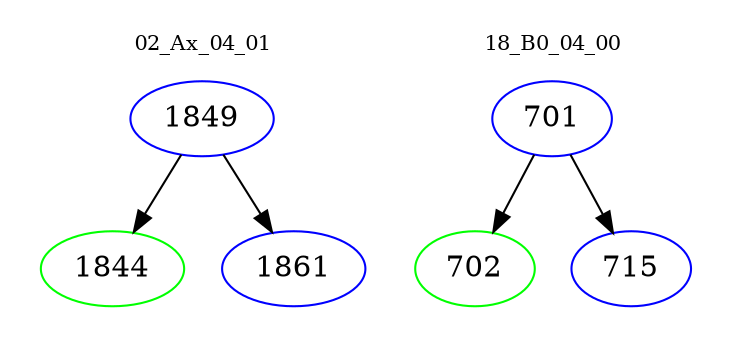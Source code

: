 digraph{
subgraph cluster_0 {
color = white
label = "02_Ax_04_01";
fontsize=10;
T0_1849 [label="1849", color="blue"]
T0_1849 -> T0_1844 [color="black"]
T0_1844 [label="1844", color="green"]
T0_1849 -> T0_1861 [color="black"]
T0_1861 [label="1861", color="blue"]
}
subgraph cluster_1 {
color = white
label = "18_B0_04_00";
fontsize=10;
T1_701 [label="701", color="blue"]
T1_701 -> T1_702 [color="black"]
T1_702 [label="702", color="green"]
T1_701 -> T1_715 [color="black"]
T1_715 [label="715", color="blue"]
}
}
